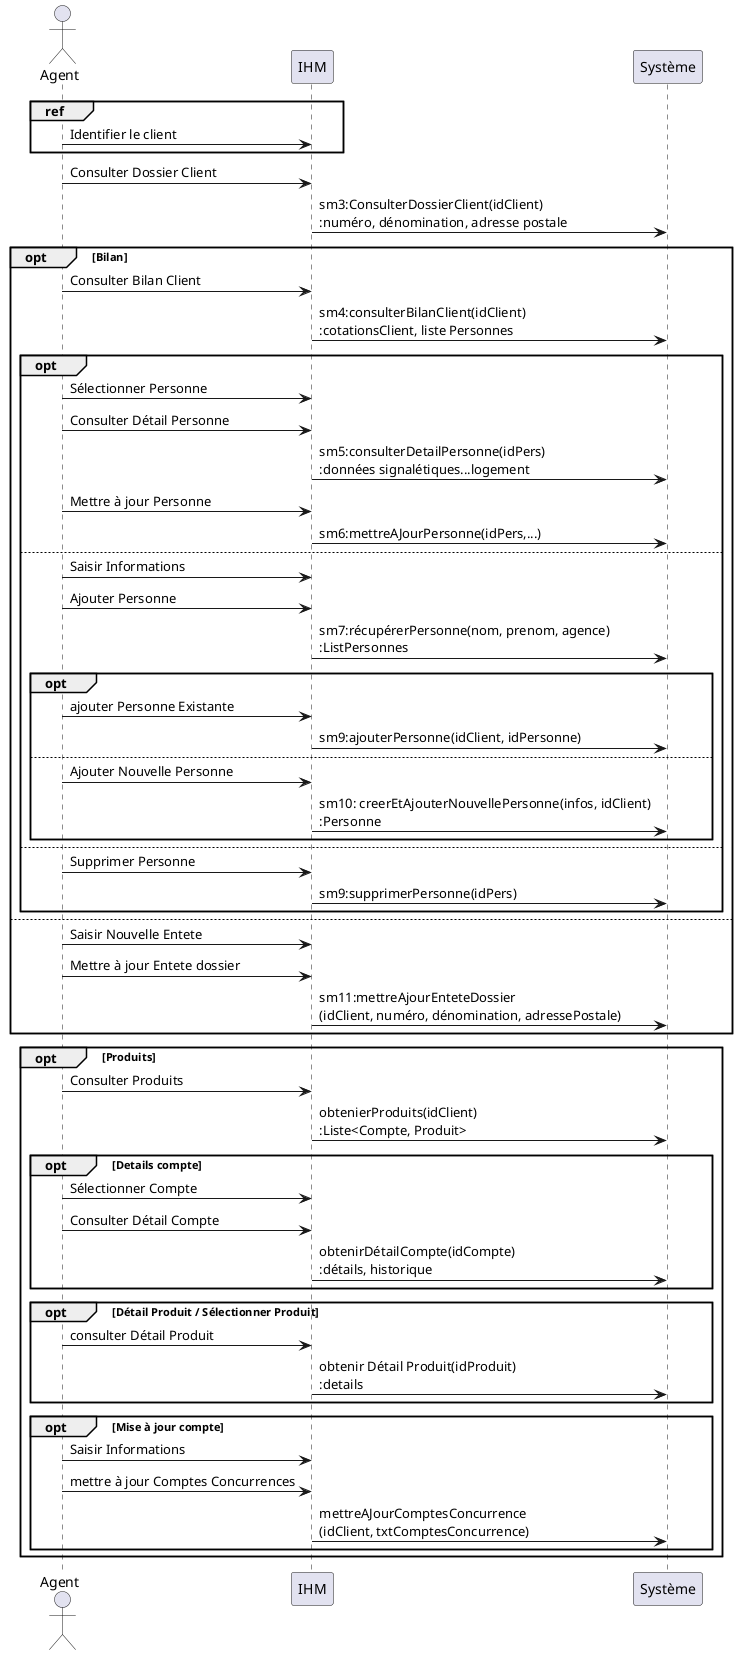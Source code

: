 @startuml
    Actor Agent
    group ref
        Agent -> IHM : Identifier le client
    end
    Agent -> IHM : Consulter Dossier Client
    IHM -> Système : sm3:ConsulterDossierClient(idClient)\n:numéro, dénomination, adresse postale
    opt Bilan
        Agent -> IHM : Consulter Bilan Client
        IHM -> Système : sm4:consulterBilanClient(idClient)\n:cotationsClient, liste Personnes
        opt
            Agent -> IHM : Sélectionner Personne
            Agent -> IHM : Consulter Détail Personne
            IHM -> Système : sm5:consulterDetailPersonne(idPers)\n:données signalétiques...logement
            Agent -> IHM : Mettre à jour Personne
            IHM -> Système : sm6:mettreAJourPersonne(idPers,...)
        else
            Agent -> IHM : Saisir Informations
            Agent -> IHM : Ajouter Personne
            IHM -> Système : sm7:récupérerPersonne(nom, prenom, agence)\n:ListPersonnes
            opt
                Agent -> IHM : ajouter Personne Existante
                IHM -> Système : sm9:ajouterPersonne(idClient, idPersonne)
            else
                Agent -> IHM : Ajouter Nouvelle Personne
                IHM -> Système : sm10: creerEtAjouterNouvellePersonne(infos, idClient)\n:Personne
            end
        else
            Agent -> IHM : Supprimer Personne
            IHM -> Système : sm9:supprimerPersonne(idPers)
        end
    else
        Agent -> IHM : Saisir Nouvelle Entete
        Agent -> IHM : Mettre à jour Entete dossier
        IHM -> Système : sm11:mettreAjourEnteteDossier\n(idClient, numéro, dénomination, adressePostale)
    end
    opt Produits
        Agent -> IHM : Consulter Produits
        IHM -> Système : obtenierProduits(idClient)\n:Liste<Compte, Produit>
        opt Details compte
            Agent -> IHM : Sélectionner Compte
            Agent -> IHM : Consulter Détail Compte
            IHM -> Système : obtenirDétailCompte(idCompte)\n:détails, historique
        end
        opt Détail Produit / Sélectionner Produit
            Agent -> IHM : consulter Détail Produit
            IHM -> Système : obtenir Détail Produit(idProduit)\n:details
        end
        opt Mise à jour compte
            Agent -> IHM : Saisir Informations
            Agent -> IHM : mettre à jour Comptes Concurrences
            IHM -> Système : mettreAJourComptesConcurrence\n(idClient, txtComptesConcurrence)
        end

    end

@enduml